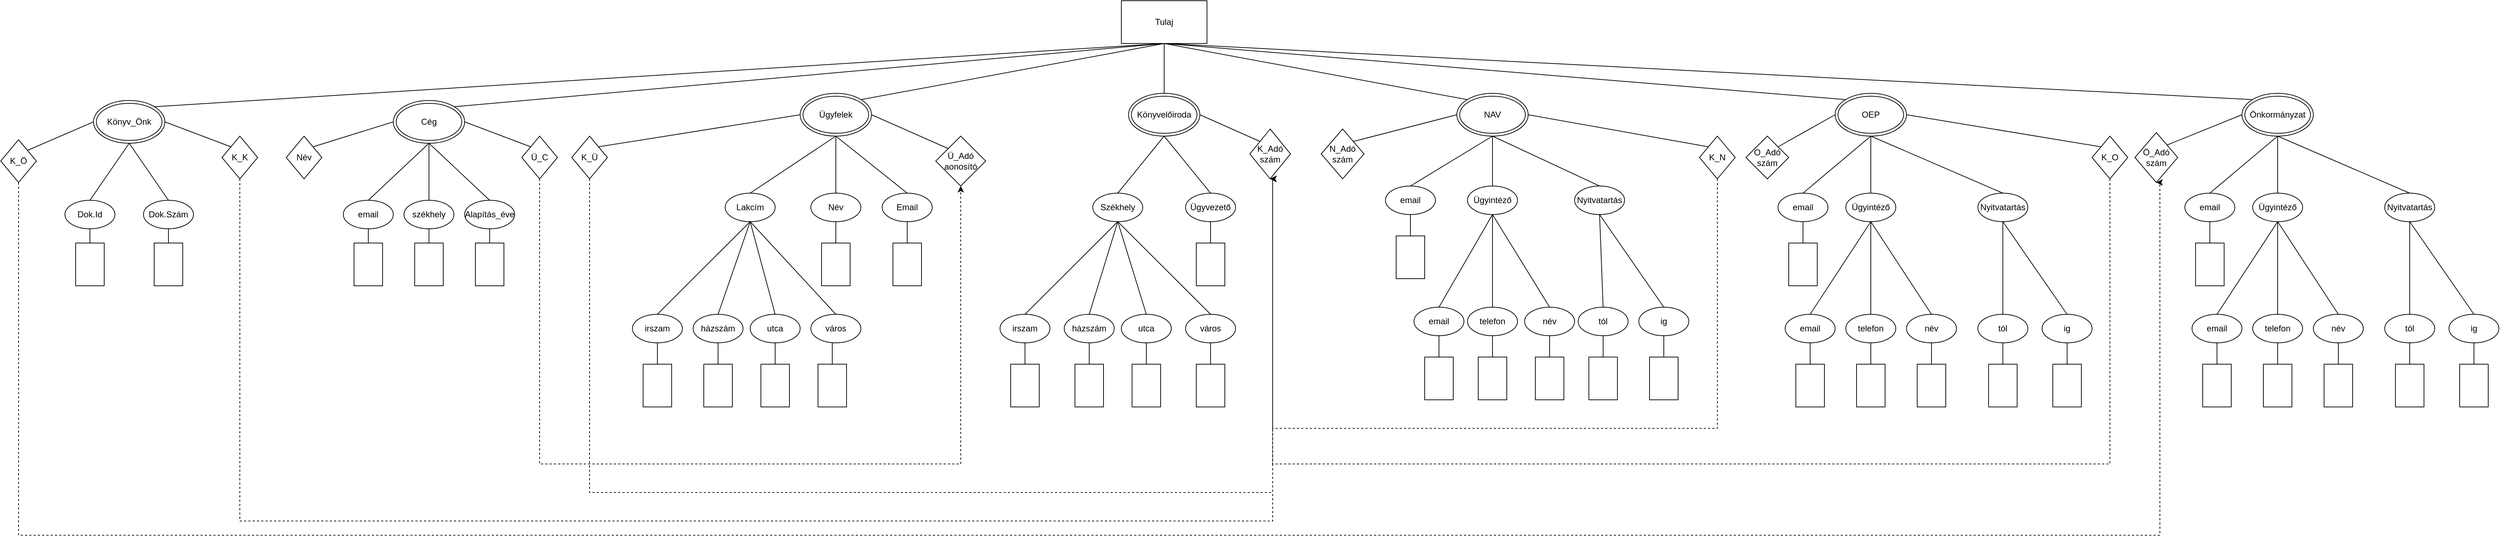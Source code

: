 <mxfile version="19.0.3" type="device"><diagram id="rS_OWB4b3jrVEZP0dMZF" name="1 oldal"><mxGraphModel dx="2436" dy="585" grid="1" gridSize="10" guides="1" tooltips="1" connect="1" arrows="1" fold="1" page="1" pageScale="1" pageWidth="1654" pageHeight="1169" math="0" shadow="0"><root><mxCell id="0"/><mxCell id="1" parent="0"/><mxCell id="UbolaqMcMsbP0DCkpx-t-1" value="Tulaj" style="rounded=0;whiteSpace=wrap;html=1;" parent="1" vertex="1"><mxGeometry x="640" y="40" width="120" height="60" as="geometry"/></mxCell><mxCell id="UbolaqMcMsbP0DCkpx-t-3" value="Könyvelőiroda" style="ellipse;shape=doubleEllipse;whiteSpace=wrap;html=1;" parent="1" vertex="1"><mxGeometry x="650" y="170" width="100" height="60" as="geometry"/></mxCell><mxCell id="UbolaqMcMsbP0DCkpx-t-4" value="Ügyfelek" style="ellipse;shape=doubleEllipse;whiteSpace=wrap;html=1;" parent="1" vertex="1"><mxGeometry x="190" y="170" width="100" height="60" as="geometry"/></mxCell><mxCell id="UbolaqMcMsbP0DCkpx-t-5" value="OEP" style="ellipse;shape=doubleEllipse;whiteSpace=wrap;html=1;" parent="1" vertex="1"><mxGeometry x="1640" y="170" width="100" height="60" as="geometry"/></mxCell><mxCell id="UbolaqMcMsbP0DCkpx-t-199" style="edgeStyle=none;rounded=0;orthogonalLoop=1;jettySize=auto;html=1;exitX=1;exitY=0.5;exitDx=0;exitDy=0;entryX=0;entryY=0;entryDx=0;entryDy=0;endArrow=none;endFill=0;" parent="1" source="UbolaqMcMsbP0DCkpx-t-6" target="UbolaqMcMsbP0DCkpx-t-198" edge="1"><mxGeometry relative="1" as="geometry"/></mxCell><mxCell id="UbolaqMcMsbP0DCkpx-t-6" value="Cég" style="ellipse;shape=doubleEllipse;whiteSpace=wrap;html=1;" parent="1" vertex="1"><mxGeometry x="-380" y="180" width="100" height="60" as="geometry"/></mxCell><mxCell id="UbolaqMcMsbP0DCkpx-t-7" value="Önkormányzat" style="ellipse;shape=doubleEllipse;whiteSpace=wrap;html=1;" parent="1" vertex="1"><mxGeometry x="2210" y="170" width="100" height="60" as="geometry"/></mxCell><mxCell id="UbolaqMcMsbP0DCkpx-t-207" style="rounded=0;orthogonalLoop=1;jettySize=auto;html=1;exitX=1;exitY=0.5;exitDx=0;exitDy=0;entryX=0;entryY=0;entryDx=0;entryDy=0;endArrow=none;endFill=0;" parent="1" source="UbolaqMcMsbP0DCkpx-t-8" target="UbolaqMcMsbP0DCkpx-t-206" edge="1"><mxGeometry relative="1" as="geometry"/></mxCell><mxCell id="UbolaqMcMsbP0DCkpx-t-8" value="NAV" style="ellipse;shape=doubleEllipse;whiteSpace=wrap;html=1;" parent="1" vertex="1"><mxGeometry x="1110" y="170" width="100" height="60" as="geometry"/></mxCell><mxCell id="UbolaqMcMsbP0DCkpx-t-9" value="" style="endArrow=none;html=1;rounded=0;entryX=0.5;entryY=1;entryDx=0;entryDy=0;exitX=0.5;exitY=0;exitDx=0;exitDy=0;" parent="1" source="UbolaqMcMsbP0DCkpx-t-3" target="UbolaqMcMsbP0DCkpx-t-1" edge="1"><mxGeometry width="50" height="50" relative="1" as="geometry"><mxPoint x="620" y="370" as="sourcePoint"/><mxPoint x="670" y="320" as="targetPoint"/></mxGeometry></mxCell><mxCell id="UbolaqMcMsbP0DCkpx-t-10" value="" style="endArrow=none;html=1;rounded=0;entryX=0.5;entryY=1;entryDx=0;entryDy=0;exitX=0;exitY=0;exitDx=0;exitDy=0;" parent="1" source="UbolaqMcMsbP0DCkpx-t-8" target="UbolaqMcMsbP0DCkpx-t-1" edge="1"><mxGeometry width="50" height="50" relative="1" as="geometry"><mxPoint x="620" y="370" as="sourcePoint"/><mxPoint x="670" y="320" as="targetPoint"/></mxGeometry></mxCell><mxCell id="UbolaqMcMsbP0DCkpx-t-11" value="" style="endArrow=none;html=1;rounded=0;entryX=0.5;entryY=1;entryDx=0;entryDy=0;exitX=1;exitY=0;exitDx=0;exitDy=0;" parent="1" source="UbolaqMcMsbP0DCkpx-t-4" target="UbolaqMcMsbP0DCkpx-t-1" edge="1"><mxGeometry width="50" height="50" relative="1" as="geometry"><mxPoint x="620" y="370" as="sourcePoint"/><mxPoint x="670" y="320" as="targetPoint"/></mxGeometry></mxCell><mxCell id="UbolaqMcMsbP0DCkpx-t-12" value="" style="endArrow=none;html=1;rounded=0;entryX=0.5;entryY=1;entryDx=0;entryDy=0;exitX=1;exitY=0;exitDx=0;exitDy=0;" parent="1" source="UbolaqMcMsbP0DCkpx-t-6" target="UbolaqMcMsbP0DCkpx-t-1" edge="1"><mxGeometry width="50" height="50" relative="1" as="geometry"><mxPoint x="620" y="370" as="sourcePoint"/><mxPoint x="670" y="320" as="targetPoint"/></mxGeometry></mxCell><mxCell id="UbolaqMcMsbP0DCkpx-t-13" value="" style="endArrow=none;html=1;rounded=0;entryX=0.5;entryY=1;entryDx=0;entryDy=0;exitX=0;exitY=0;exitDx=0;exitDy=0;" parent="1" source="UbolaqMcMsbP0DCkpx-t-5" target="UbolaqMcMsbP0DCkpx-t-1" edge="1"><mxGeometry width="50" height="50" relative="1" as="geometry"><mxPoint x="620" y="370" as="sourcePoint"/><mxPoint x="670" y="320" as="targetPoint"/></mxGeometry></mxCell><mxCell id="UbolaqMcMsbP0DCkpx-t-14" value="" style="endArrow=none;html=1;rounded=0;entryX=0.5;entryY=1;entryDx=0;entryDy=0;exitX=0;exitY=0;exitDx=0;exitDy=0;" parent="1" source="UbolaqMcMsbP0DCkpx-t-7" target="UbolaqMcMsbP0DCkpx-t-1" edge="1"><mxGeometry width="50" height="50" relative="1" as="geometry"><mxPoint x="760" y="370" as="sourcePoint"/><mxPoint x="810" y="320" as="targetPoint"/></mxGeometry></mxCell><mxCell id="UbolaqMcMsbP0DCkpx-t-15" value="Székhely" style="ellipse;whiteSpace=wrap;html=1;" parent="1" vertex="1"><mxGeometry x="600" y="310" width="70" height="40" as="geometry"/></mxCell><mxCell id="UbolaqMcMsbP0DCkpx-t-16" value="Ügyvezető" style="ellipse;whiteSpace=wrap;html=1;" parent="1" vertex="1"><mxGeometry x="730" y="310" width="70" height="40" as="geometry"/></mxCell><mxCell id="UbolaqMcMsbP0DCkpx-t-17" value="" style="endArrow=none;html=1;rounded=0;entryX=0.5;entryY=1;entryDx=0;entryDy=0;exitX=0.5;exitY=0;exitDx=0;exitDy=0;" parent="1" source="UbolaqMcMsbP0DCkpx-t-15" target="UbolaqMcMsbP0DCkpx-t-3" edge="1"><mxGeometry width="50" height="50" relative="1" as="geometry"><mxPoint x="780" y="380" as="sourcePoint"/><mxPoint x="830" y="330" as="targetPoint"/></mxGeometry></mxCell><mxCell id="UbolaqMcMsbP0DCkpx-t-18" value="" style="endArrow=none;html=1;rounded=0;entryX=0.5;entryY=1;entryDx=0;entryDy=0;exitX=0.5;exitY=0;exitDx=0;exitDy=0;" parent="1" source="UbolaqMcMsbP0DCkpx-t-16" target="UbolaqMcMsbP0DCkpx-t-3" edge="1"><mxGeometry width="50" height="50" relative="1" as="geometry"><mxPoint x="710" y="300" as="sourcePoint"/><mxPoint x="760" y="250" as="targetPoint"/></mxGeometry></mxCell><mxCell id="UbolaqMcMsbP0DCkpx-t-20" value="irszam" style="ellipse;whiteSpace=wrap;html=1;" parent="1" vertex="1"><mxGeometry x="470" y="480" width="70" height="40" as="geometry"/></mxCell><mxCell id="UbolaqMcMsbP0DCkpx-t-21" value="házszám" style="ellipse;whiteSpace=wrap;html=1;" parent="1" vertex="1"><mxGeometry x="560" y="480" width="70" height="40" as="geometry"/></mxCell><mxCell id="UbolaqMcMsbP0DCkpx-t-22" value="utca" style="ellipse;whiteSpace=wrap;html=1;" parent="1" vertex="1"><mxGeometry x="640" y="480" width="70" height="40" as="geometry"/></mxCell><mxCell id="UbolaqMcMsbP0DCkpx-t-23" value="város" style="ellipse;whiteSpace=wrap;html=1;" parent="1" vertex="1"><mxGeometry x="730" y="480" width="70" height="40" as="geometry"/></mxCell><mxCell id="UbolaqMcMsbP0DCkpx-t-24" value="" style="rounded=0;whiteSpace=wrap;html=1;" parent="1" vertex="1"><mxGeometry x="745" y="380" width="40" height="60" as="geometry"/></mxCell><mxCell id="UbolaqMcMsbP0DCkpx-t-26" value="" style="endArrow=none;html=1;rounded=0;entryX=0.5;entryY=1;entryDx=0;entryDy=0;exitX=0.5;exitY=0;exitDx=0;exitDy=0;" parent="1" source="UbolaqMcMsbP0DCkpx-t-24" target="UbolaqMcMsbP0DCkpx-t-16" edge="1"><mxGeometry width="50" height="50" relative="1" as="geometry"><mxPoint x="780" y="380" as="sourcePoint"/><mxPoint x="830" y="330" as="targetPoint"/></mxGeometry></mxCell><mxCell id="UbolaqMcMsbP0DCkpx-t-27" value="" style="endArrow=none;html=1;rounded=0;entryX=0.5;entryY=1;entryDx=0;entryDy=0;exitX=0.5;exitY=0;exitDx=0;exitDy=0;" parent="1" source="UbolaqMcMsbP0DCkpx-t-20" target="UbolaqMcMsbP0DCkpx-t-15" edge="1"><mxGeometry width="50" height="50" relative="1" as="geometry"><mxPoint x="780" y="380" as="sourcePoint"/><mxPoint x="830" y="330" as="targetPoint"/></mxGeometry></mxCell><mxCell id="UbolaqMcMsbP0DCkpx-t-28" value="" style="endArrow=none;html=1;rounded=0;entryX=0.5;entryY=1;entryDx=0;entryDy=0;exitX=0.5;exitY=0;exitDx=0;exitDy=0;" parent="1" source="UbolaqMcMsbP0DCkpx-t-21" target="UbolaqMcMsbP0DCkpx-t-15" edge="1"><mxGeometry width="50" height="50" relative="1" as="geometry"><mxPoint x="780" y="380" as="sourcePoint"/><mxPoint x="830" y="330" as="targetPoint"/></mxGeometry></mxCell><mxCell id="UbolaqMcMsbP0DCkpx-t-29" value="" style="endArrow=none;html=1;rounded=0;entryX=0.5;entryY=1;entryDx=0;entryDy=0;exitX=0.5;exitY=0;exitDx=0;exitDy=0;" parent="1" source="UbolaqMcMsbP0DCkpx-t-22" target="UbolaqMcMsbP0DCkpx-t-15" edge="1"><mxGeometry width="50" height="50" relative="1" as="geometry"><mxPoint x="605" y="490" as="sourcePoint"/><mxPoint x="645" y="360" as="targetPoint"/></mxGeometry></mxCell><mxCell id="UbolaqMcMsbP0DCkpx-t-30" value="" style="endArrow=none;html=1;rounded=0;entryX=0.5;entryY=1;entryDx=0;entryDy=0;exitX=0.5;exitY=0;exitDx=0;exitDy=0;" parent="1" source="UbolaqMcMsbP0DCkpx-t-23" target="UbolaqMcMsbP0DCkpx-t-15" edge="1"><mxGeometry width="50" height="50" relative="1" as="geometry"><mxPoint x="695" y="490" as="sourcePoint"/><mxPoint x="645" y="360" as="targetPoint"/></mxGeometry></mxCell><mxCell id="UbolaqMcMsbP0DCkpx-t-31" value="" style="rounded=0;whiteSpace=wrap;html=1;" parent="1" vertex="1"><mxGeometry x="485" y="550" width="40" height="60" as="geometry"/></mxCell><mxCell id="UbolaqMcMsbP0DCkpx-t-32" value="" style="rounded=0;whiteSpace=wrap;html=1;" parent="1" vertex="1"><mxGeometry x="575" y="550" width="40" height="60" as="geometry"/></mxCell><mxCell id="UbolaqMcMsbP0DCkpx-t-33" value="" style="rounded=0;whiteSpace=wrap;html=1;" parent="1" vertex="1"><mxGeometry x="655" y="550" width="40" height="60" as="geometry"/></mxCell><mxCell id="UbolaqMcMsbP0DCkpx-t-34" value="" style="rounded=0;whiteSpace=wrap;html=1;" parent="1" vertex="1"><mxGeometry x="745" y="550" width="40" height="60" as="geometry"/></mxCell><mxCell id="UbolaqMcMsbP0DCkpx-t-35" value="" style="endArrow=none;html=1;rounded=0;entryX=0.5;entryY=1;entryDx=0;entryDy=0;exitX=0.5;exitY=0;exitDx=0;exitDy=0;" parent="1" source="UbolaqMcMsbP0DCkpx-t-31" target="UbolaqMcMsbP0DCkpx-t-20" edge="1"><mxGeometry width="50" height="50" relative="1" as="geometry"><mxPoint x="780" y="380" as="sourcePoint"/><mxPoint x="830" y="330" as="targetPoint"/></mxGeometry></mxCell><mxCell id="UbolaqMcMsbP0DCkpx-t-36" value="" style="endArrow=none;html=1;rounded=0;entryX=0.5;entryY=1;entryDx=0;entryDy=0;exitX=0.5;exitY=0;exitDx=0;exitDy=0;" parent="1" source="UbolaqMcMsbP0DCkpx-t-32" target="UbolaqMcMsbP0DCkpx-t-21" edge="1"><mxGeometry width="50" height="50" relative="1" as="geometry"><mxPoint x="515" y="560" as="sourcePoint"/><mxPoint x="515" y="530" as="targetPoint"/></mxGeometry></mxCell><mxCell id="UbolaqMcMsbP0DCkpx-t-37" value="" style="endArrow=none;html=1;rounded=0;entryX=0.5;entryY=1;entryDx=0;entryDy=0;exitX=0.5;exitY=0;exitDx=0;exitDy=0;" parent="1" source="UbolaqMcMsbP0DCkpx-t-33" target="UbolaqMcMsbP0DCkpx-t-22" edge="1"><mxGeometry width="50" height="50" relative="1" as="geometry"><mxPoint x="595" y="560" as="sourcePoint"/><mxPoint x="595" y="530" as="targetPoint"/></mxGeometry></mxCell><mxCell id="UbolaqMcMsbP0DCkpx-t-38" value="" style="endArrow=none;html=1;rounded=0;entryX=0.5;entryY=1;entryDx=0;entryDy=0;exitX=0.5;exitY=0;exitDx=0;exitDy=0;" parent="1" source="UbolaqMcMsbP0DCkpx-t-34" target="UbolaqMcMsbP0DCkpx-t-23" edge="1"><mxGeometry width="50" height="50" relative="1" as="geometry"><mxPoint x="605" y="570" as="sourcePoint"/><mxPoint x="605" y="540" as="targetPoint"/></mxGeometry></mxCell><mxCell id="UbolaqMcMsbP0DCkpx-t-39" value="K_Adó&lt;br&gt;szám" style="rhombus;whiteSpace=wrap;html=1;" parent="1" vertex="1"><mxGeometry x="820" y="220" width="57" height="70" as="geometry"/></mxCell><mxCell id="UbolaqMcMsbP0DCkpx-t-40" value="" style="endArrow=none;html=1;rounded=0;entryX=0;entryY=0;entryDx=0;entryDy=0;exitX=1;exitY=0.5;exitDx=0;exitDy=0;" parent="1" source="UbolaqMcMsbP0DCkpx-t-3" target="UbolaqMcMsbP0DCkpx-t-39" edge="1"><mxGeometry width="50" height="50" relative="1" as="geometry"><mxPoint x="780" y="370" as="sourcePoint"/><mxPoint x="830" y="320" as="targetPoint"/></mxGeometry></mxCell><mxCell id="UbolaqMcMsbP0DCkpx-t-42" value="Könyv_Önk" style="ellipse;shape=doubleEllipse;whiteSpace=wrap;html=1;" parent="1" vertex="1"><mxGeometry x="-800" y="180" width="100" height="60" as="geometry"/></mxCell><mxCell id="UbolaqMcMsbP0DCkpx-t-43" value="" style="endArrow=none;html=1;rounded=0;entryX=0.5;entryY=1;entryDx=0;entryDy=0;exitX=1;exitY=0;exitDx=0;exitDy=0;" parent="1" source="UbolaqMcMsbP0DCkpx-t-42" target="UbolaqMcMsbP0DCkpx-t-1" edge="1"><mxGeometry width="50" height="50" relative="1" as="geometry"><mxPoint x="330" y="360" as="sourcePoint"/><mxPoint x="380" y="310" as="targetPoint"/></mxGeometry></mxCell><mxCell id="UbolaqMcMsbP0DCkpx-t-45" value="Név" style="ellipse;whiteSpace=wrap;html=1;" parent="1" vertex="1"><mxGeometry x="205" y="310" width="70" height="40" as="geometry"/></mxCell><mxCell id="UbolaqMcMsbP0DCkpx-t-65" style="rounded=0;orthogonalLoop=1;jettySize=auto;html=1;exitX=0.5;exitY=1;exitDx=0;exitDy=0;endArrow=none;endFill=0;entryX=0.5;entryY=0;entryDx=0;entryDy=0;" parent="1" source="UbolaqMcMsbP0DCkpx-t-46" target="UbolaqMcMsbP0DCkpx-t-53" edge="1"><mxGeometry relative="1" as="geometry"><mxPoint x="35" y="460" as="targetPoint"/></mxGeometry></mxCell><mxCell id="UbolaqMcMsbP0DCkpx-t-46" value="Lakcím" style="ellipse;whiteSpace=wrap;html=1;" parent="1" vertex="1"><mxGeometry x="85" y="310" width="70" height="40" as="geometry"/></mxCell><mxCell id="UbolaqMcMsbP0DCkpx-t-47" value="Email" style="ellipse;whiteSpace=wrap;html=1;" parent="1" vertex="1"><mxGeometry x="305" y="310" width="70" height="40" as="geometry"/></mxCell><mxCell id="UbolaqMcMsbP0DCkpx-t-48" value="" style="endArrow=none;html=1;rounded=0;entryX=0.5;entryY=1;entryDx=0;entryDy=0;exitX=0.5;exitY=0;exitDx=0;exitDy=0;" parent="1" source="UbolaqMcMsbP0DCkpx-t-45" target="UbolaqMcMsbP0DCkpx-t-4" edge="1"><mxGeometry width="50" height="50" relative="1" as="geometry"><mxPoint x="420" y="360" as="sourcePoint"/><mxPoint x="470" y="310" as="targetPoint"/></mxGeometry></mxCell><mxCell id="UbolaqMcMsbP0DCkpx-t-49" value="" style="endArrow=none;html=1;rounded=0;entryX=0.5;entryY=1;entryDx=0;entryDy=0;exitX=0.5;exitY=0;exitDx=0;exitDy=0;" parent="1" source="UbolaqMcMsbP0DCkpx-t-47" target="UbolaqMcMsbP0DCkpx-t-4" edge="1"><mxGeometry width="50" height="50" relative="1" as="geometry"><mxPoint x="250" y="320" as="sourcePoint"/><mxPoint x="250" y="240" as="targetPoint"/></mxGeometry></mxCell><mxCell id="UbolaqMcMsbP0DCkpx-t-50" value="" style="endArrow=none;html=1;rounded=0;entryX=0.5;entryY=1;entryDx=0;entryDy=0;exitX=0.5;exitY=0;exitDx=0;exitDy=0;" parent="1" source="UbolaqMcMsbP0DCkpx-t-46" target="UbolaqMcMsbP0DCkpx-t-4" edge="1"><mxGeometry width="50" height="50" relative="1" as="geometry"><mxPoint x="350" y="320" as="sourcePoint"/><mxPoint x="250" y="240" as="targetPoint"/></mxGeometry></mxCell><mxCell id="UbolaqMcMsbP0DCkpx-t-51" value="Ü_Adó&lt;br&gt;aonosító" style="rhombus;whiteSpace=wrap;html=1;" parent="1" vertex="1"><mxGeometry x="380" y="230" width="70" height="70" as="geometry"/></mxCell><mxCell id="UbolaqMcMsbP0DCkpx-t-52" value="" style="endArrow=none;html=1;rounded=0;entryX=0;entryY=0;entryDx=0;entryDy=0;exitX=1;exitY=0.5;exitDx=0;exitDy=0;" parent="1" source="UbolaqMcMsbP0DCkpx-t-4" target="UbolaqMcMsbP0DCkpx-t-51" edge="1"><mxGeometry width="50" height="50" relative="1" as="geometry"><mxPoint x="760" y="210" as="sourcePoint"/><mxPoint x="849.5" y="255" as="targetPoint"/></mxGeometry></mxCell><mxCell id="UbolaqMcMsbP0DCkpx-t-53" value="irszam" style="ellipse;whiteSpace=wrap;html=1;" parent="1" vertex="1"><mxGeometry x="-45" y="480" width="70" height="40" as="geometry"/></mxCell><mxCell id="UbolaqMcMsbP0DCkpx-t-66" style="edgeStyle=none;rounded=0;orthogonalLoop=1;jettySize=auto;html=1;exitX=0.5;exitY=0;exitDx=0;exitDy=0;entryX=0.5;entryY=1;entryDx=0;entryDy=0;endArrow=none;endFill=0;" parent="1" source="UbolaqMcMsbP0DCkpx-t-54" target="UbolaqMcMsbP0DCkpx-t-46" edge="1"><mxGeometry relative="1" as="geometry"/></mxCell><mxCell id="UbolaqMcMsbP0DCkpx-t-54" value="házszám" style="ellipse;whiteSpace=wrap;html=1;" parent="1" vertex="1"><mxGeometry x="40" y="480" width="70" height="40" as="geometry"/></mxCell><mxCell id="UbolaqMcMsbP0DCkpx-t-67" style="edgeStyle=none;rounded=0;orthogonalLoop=1;jettySize=auto;html=1;exitX=0.5;exitY=0;exitDx=0;exitDy=0;endArrow=none;endFill=0;entryX=0.5;entryY=1;entryDx=0;entryDy=0;" parent="1" source="UbolaqMcMsbP0DCkpx-t-55" target="UbolaqMcMsbP0DCkpx-t-46" edge="1"><mxGeometry relative="1" as="geometry"><mxPoint x="125" y="350" as="targetPoint"/></mxGeometry></mxCell><mxCell id="UbolaqMcMsbP0DCkpx-t-55" value="utca" style="ellipse;whiteSpace=wrap;html=1;" parent="1" vertex="1"><mxGeometry x="120" y="480" width="70" height="40" as="geometry"/></mxCell><mxCell id="UbolaqMcMsbP0DCkpx-t-68" style="edgeStyle=none;rounded=0;orthogonalLoop=1;jettySize=auto;html=1;exitX=0.5;exitY=0;exitDx=0;exitDy=0;entryX=0.5;entryY=1;entryDx=0;entryDy=0;endArrow=none;endFill=0;" parent="1" source="UbolaqMcMsbP0DCkpx-t-56" target="UbolaqMcMsbP0DCkpx-t-46" edge="1"><mxGeometry relative="1" as="geometry"><mxPoint x="255" y="480" as="sourcePoint"/></mxGeometry></mxCell><mxCell id="UbolaqMcMsbP0DCkpx-t-56" value="város" style="ellipse;whiteSpace=wrap;html=1;" parent="1" vertex="1"><mxGeometry x="205" y="480" width="70" height="40" as="geometry"/></mxCell><mxCell id="UbolaqMcMsbP0DCkpx-t-57" value="" style="rounded=0;whiteSpace=wrap;html=1;" parent="1" vertex="1"><mxGeometry x="-30" y="550" width="40" height="60" as="geometry"/></mxCell><mxCell id="UbolaqMcMsbP0DCkpx-t-58" value="" style="rounded=0;whiteSpace=wrap;html=1;" parent="1" vertex="1"><mxGeometry x="55" y="550" width="40" height="60" as="geometry"/></mxCell><mxCell id="UbolaqMcMsbP0DCkpx-t-59" value="" style="rounded=0;whiteSpace=wrap;html=1;" parent="1" vertex="1"><mxGeometry x="135" y="550" width="40" height="60" as="geometry"/></mxCell><mxCell id="UbolaqMcMsbP0DCkpx-t-60" value="" style="rounded=0;whiteSpace=wrap;html=1;" parent="1" vertex="1"><mxGeometry x="215" y="550" width="40" height="60" as="geometry"/></mxCell><mxCell id="UbolaqMcMsbP0DCkpx-t-61" value="" style="endArrow=none;html=1;rounded=0;entryX=0.5;entryY=1;entryDx=0;entryDy=0;exitX=0.5;exitY=0;exitDx=0;exitDy=0;" parent="1" source="UbolaqMcMsbP0DCkpx-t-57" target="UbolaqMcMsbP0DCkpx-t-53" edge="1"><mxGeometry width="50" height="50" relative="1" as="geometry"><mxPoint x="250" y="380" as="sourcePoint"/><mxPoint x="300" y="330" as="targetPoint"/></mxGeometry></mxCell><mxCell id="UbolaqMcMsbP0DCkpx-t-62" value="" style="endArrow=none;html=1;rounded=0;entryX=0.5;entryY=1;entryDx=0;entryDy=0;exitX=0.5;exitY=0;exitDx=0;exitDy=0;" parent="1" source="UbolaqMcMsbP0DCkpx-t-58" target="UbolaqMcMsbP0DCkpx-t-54" edge="1"><mxGeometry width="50" height="50" relative="1" as="geometry"><mxPoint x="-15" y="560" as="sourcePoint"/><mxPoint x="-15" y="530" as="targetPoint"/></mxGeometry></mxCell><mxCell id="UbolaqMcMsbP0DCkpx-t-63" value="" style="endArrow=none;html=1;rounded=0;entryX=0.5;entryY=1;entryDx=0;entryDy=0;exitX=0.5;exitY=0;exitDx=0;exitDy=0;" parent="1" source="UbolaqMcMsbP0DCkpx-t-59" target="UbolaqMcMsbP0DCkpx-t-55" edge="1"><mxGeometry width="50" height="50" relative="1" as="geometry"><mxPoint x="65" y="560" as="sourcePoint"/><mxPoint x="65" y="530" as="targetPoint"/></mxGeometry></mxCell><mxCell id="UbolaqMcMsbP0DCkpx-t-64" value="" style="endArrow=none;html=1;rounded=0;entryX=0.5;entryY=1;entryDx=0;entryDy=0;exitX=0.5;exitY=0;exitDx=0;exitDy=0;" parent="1" source="UbolaqMcMsbP0DCkpx-t-60" edge="1"><mxGeometry width="50" height="50" relative="1" as="geometry"><mxPoint x="75" y="570" as="sourcePoint"/><mxPoint x="235" y="520" as="targetPoint"/></mxGeometry></mxCell><mxCell id="UbolaqMcMsbP0DCkpx-t-71" style="edgeStyle=none;rounded=0;orthogonalLoop=1;jettySize=auto;html=1;exitX=0.5;exitY=0;exitDx=0;exitDy=0;entryX=0.5;entryY=1;entryDx=0;entryDy=0;endArrow=none;endFill=0;" parent="1" source="UbolaqMcMsbP0DCkpx-t-69" target="UbolaqMcMsbP0DCkpx-t-45" edge="1"><mxGeometry relative="1" as="geometry"/></mxCell><mxCell id="UbolaqMcMsbP0DCkpx-t-69" value="" style="rounded=0;whiteSpace=wrap;html=1;" parent="1" vertex="1"><mxGeometry x="220" y="380" width="40" height="60" as="geometry"/></mxCell><mxCell id="UbolaqMcMsbP0DCkpx-t-72" style="edgeStyle=none;rounded=0;orthogonalLoop=1;jettySize=auto;html=1;exitX=0.5;exitY=0;exitDx=0;exitDy=0;entryX=0.5;entryY=1;entryDx=0;entryDy=0;endArrow=none;endFill=0;" parent="1" source="UbolaqMcMsbP0DCkpx-t-70" target="UbolaqMcMsbP0DCkpx-t-47" edge="1"><mxGeometry relative="1" as="geometry"/></mxCell><mxCell id="UbolaqMcMsbP0DCkpx-t-70" value="" style="rounded=0;whiteSpace=wrap;html=1;" parent="1" vertex="1"><mxGeometry x="320" y="380" width="40" height="60" as="geometry"/></mxCell><mxCell id="UbolaqMcMsbP0DCkpx-t-76" style="edgeStyle=none;rounded=0;orthogonalLoop=1;jettySize=auto;html=1;exitX=0.5;exitY=0;exitDx=0;exitDy=0;entryX=0.5;entryY=1;entryDx=0;entryDy=0;endArrow=none;endFill=0;" parent="1" source="UbolaqMcMsbP0DCkpx-t-73" target="UbolaqMcMsbP0DCkpx-t-6" edge="1"><mxGeometry relative="1" as="geometry"/></mxCell><mxCell id="UbolaqMcMsbP0DCkpx-t-73" value="székhely" style="ellipse;whiteSpace=wrap;html=1;" parent="1" vertex="1"><mxGeometry x="-365" y="320" width="70" height="40" as="geometry"/></mxCell><mxCell id="UbolaqMcMsbP0DCkpx-t-78" style="edgeStyle=none;rounded=0;orthogonalLoop=1;jettySize=auto;html=1;exitX=0.5;exitY=0;exitDx=0;exitDy=0;entryX=0.5;entryY=1;entryDx=0;entryDy=0;endArrow=none;endFill=0;" parent="1" source="UbolaqMcMsbP0DCkpx-t-74" target="UbolaqMcMsbP0DCkpx-t-6" edge="1"><mxGeometry relative="1" as="geometry"/></mxCell><mxCell id="UbolaqMcMsbP0DCkpx-t-74" value="Alapítás_éve" style="ellipse;whiteSpace=wrap;html=1;" parent="1" vertex="1"><mxGeometry x="-280" y="320" width="70" height="40" as="geometry"/></mxCell><mxCell id="UbolaqMcMsbP0DCkpx-t-77" style="edgeStyle=none;rounded=0;orthogonalLoop=1;jettySize=auto;html=1;exitX=0.5;exitY=0;exitDx=0;exitDy=0;entryX=0.5;entryY=1;entryDx=0;entryDy=0;endArrow=none;endFill=0;" parent="1" source="UbolaqMcMsbP0DCkpx-t-75" target="UbolaqMcMsbP0DCkpx-t-6" edge="1"><mxGeometry relative="1" as="geometry"/></mxCell><mxCell id="UbolaqMcMsbP0DCkpx-t-75" value="email" style="ellipse;whiteSpace=wrap;html=1;" parent="1" vertex="1"><mxGeometry x="-450" y="320" width="70" height="40" as="geometry"/></mxCell><mxCell id="UbolaqMcMsbP0DCkpx-t-83" style="edgeStyle=none;rounded=0;orthogonalLoop=1;jettySize=auto;html=1;exitX=0.5;exitY=0;exitDx=0;exitDy=0;entryX=0.5;entryY=1;entryDx=0;entryDy=0;endArrow=none;endFill=0;" parent="1" source="UbolaqMcMsbP0DCkpx-t-79" target="UbolaqMcMsbP0DCkpx-t-73" edge="1"><mxGeometry relative="1" as="geometry"/></mxCell><mxCell id="UbolaqMcMsbP0DCkpx-t-79" value="" style="rounded=0;whiteSpace=wrap;html=1;" parent="1" vertex="1"><mxGeometry x="-350" y="380" width="40" height="60" as="geometry"/></mxCell><mxCell id="UbolaqMcMsbP0DCkpx-t-82" style="edgeStyle=none;rounded=0;orthogonalLoop=1;jettySize=auto;html=1;exitX=0.5;exitY=0;exitDx=0;exitDy=0;entryX=0.5;entryY=1;entryDx=0;entryDy=0;endArrow=none;endFill=0;" parent="1" source="UbolaqMcMsbP0DCkpx-t-80" target="UbolaqMcMsbP0DCkpx-t-74" edge="1"><mxGeometry relative="1" as="geometry"/></mxCell><mxCell id="UbolaqMcMsbP0DCkpx-t-80" value="" style="rounded=0;whiteSpace=wrap;html=1;" parent="1" vertex="1"><mxGeometry x="-265" y="380" width="40" height="60" as="geometry"/></mxCell><mxCell id="UbolaqMcMsbP0DCkpx-t-84" style="edgeStyle=none;rounded=0;orthogonalLoop=1;jettySize=auto;html=1;exitX=0.5;exitY=0;exitDx=0;exitDy=0;entryX=0.5;entryY=1;entryDx=0;entryDy=0;endArrow=none;endFill=0;" parent="1" source="UbolaqMcMsbP0DCkpx-t-81" target="UbolaqMcMsbP0DCkpx-t-75" edge="1"><mxGeometry relative="1" as="geometry"/></mxCell><mxCell id="UbolaqMcMsbP0DCkpx-t-81" value="" style="rounded=0;whiteSpace=wrap;html=1;" parent="1" vertex="1"><mxGeometry x="-435" y="380" width="40" height="60" as="geometry"/></mxCell><mxCell id="UbolaqMcMsbP0DCkpx-t-86" style="edgeStyle=none;rounded=0;orthogonalLoop=1;jettySize=auto;html=1;exitX=1;exitY=0;exitDx=0;exitDy=0;entryX=0;entryY=0.5;entryDx=0;entryDy=0;endArrow=none;endFill=0;" parent="1" source="UbolaqMcMsbP0DCkpx-t-85" target="UbolaqMcMsbP0DCkpx-t-6" edge="1"><mxGeometry relative="1" as="geometry"/></mxCell><mxCell id="UbolaqMcMsbP0DCkpx-t-85" value="Név" style="rhombus;whiteSpace=wrap;html=1;" parent="1" vertex="1"><mxGeometry x="-530" y="230" width="50" height="60" as="geometry"/></mxCell><mxCell id="UbolaqMcMsbP0DCkpx-t-89" style="edgeStyle=none;rounded=0;orthogonalLoop=1;jettySize=auto;html=1;exitX=0.5;exitY=0;exitDx=0;exitDy=0;entryX=0.5;entryY=1;entryDx=0;entryDy=0;endArrow=none;endFill=0;" parent="1" source="UbolaqMcMsbP0DCkpx-t-87" target="UbolaqMcMsbP0DCkpx-t-42" edge="1"><mxGeometry relative="1" as="geometry"/></mxCell><mxCell id="UbolaqMcMsbP0DCkpx-t-87" value="Dok.Id" style="ellipse;whiteSpace=wrap;html=1;" parent="1" vertex="1"><mxGeometry x="-840" y="320" width="70" height="40" as="geometry"/></mxCell><mxCell id="UbolaqMcMsbP0DCkpx-t-90" style="edgeStyle=none;rounded=0;orthogonalLoop=1;jettySize=auto;html=1;exitX=0.5;exitY=0;exitDx=0;exitDy=0;endArrow=none;endFill=0;entryX=0.5;entryY=1;entryDx=0;entryDy=0;" parent="1" source="UbolaqMcMsbP0DCkpx-t-88" target="UbolaqMcMsbP0DCkpx-t-42" edge="1"><mxGeometry relative="1" as="geometry"><mxPoint x="-740" y="260" as="targetPoint"/></mxGeometry></mxCell><mxCell id="UbolaqMcMsbP0DCkpx-t-88" value="Dok.Szám" style="ellipse;whiteSpace=wrap;html=1;" parent="1" vertex="1"><mxGeometry x="-730" y="320" width="70" height="40" as="geometry"/></mxCell><mxCell id="UbolaqMcMsbP0DCkpx-t-93" style="edgeStyle=none;rounded=0;orthogonalLoop=1;jettySize=auto;html=1;exitX=0.5;exitY=0;exitDx=0;exitDy=0;entryX=0.5;entryY=1;entryDx=0;entryDy=0;endArrow=none;endFill=0;" parent="1" source="UbolaqMcMsbP0DCkpx-t-91" target="UbolaqMcMsbP0DCkpx-t-88" edge="1"><mxGeometry relative="1" as="geometry"/></mxCell><mxCell id="UbolaqMcMsbP0DCkpx-t-91" value="" style="rounded=0;whiteSpace=wrap;html=1;" parent="1" vertex="1"><mxGeometry x="-715" y="380" width="40" height="60" as="geometry"/></mxCell><mxCell id="UbolaqMcMsbP0DCkpx-t-94" style="edgeStyle=none;rounded=0;orthogonalLoop=1;jettySize=auto;html=1;exitX=0.5;exitY=0;exitDx=0;exitDy=0;entryX=0.5;entryY=1;entryDx=0;entryDy=0;endArrow=none;endFill=0;" parent="1" source="UbolaqMcMsbP0DCkpx-t-92" target="UbolaqMcMsbP0DCkpx-t-87" edge="1"><mxGeometry relative="1" as="geometry"/></mxCell><mxCell id="UbolaqMcMsbP0DCkpx-t-92" value="" style="rounded=0;whiteSpace=wrap;html=1;" parent="1" vertex="1"><mxGeometry x="-825" y="380" width="40" height="60" as="geometry"/></mxCell><mxCell id="UbolaqMcMsbP0DCkpx-t-112" style="edgeStyle=none;rounded=0;orthogonalLoop=1;jettySize=auto;html=1;exitX=0.5;exitY=0;exitDx=0;exitDy=0;entryX=0.5;entryY=1;entryDx=0;entryDy=0;endArrow=none;endFill=0;" parent="1" source="UbolaqMcMsbP0DCkpx-t-95" target="UbolaqMcMsbP0DCkpx-t-8" edge="1"><mxGeometry relative="1" as="geometry"/></mxCell><mxCell id="UbolaqMcMsbP0DCkpx-t-95" value="Ügyintéző" style="ellipse;whiteSpace=wrap;html=1;" parent="1" vertex="1"><mxGeometry x="1125" y="300" width="70" height="40" as="geometry"/></mxCell><mxCell id="UbolaqMcMsbP0DCkpx-t-113" style="edgeStyle=none;rounded=0;orthogonalLoop=1;jettySize=auto;html=1;exitX=0.5;exitY=0;exitDx=0;exitDy=0;entryX=0.5;entryY=1;entryDx=0;entryDy=0;endArrow=none;endFill=0;" parent="1" source="UbolaqMcMsbP0DCkpx-t-96" target="UbolaqMcMsbP0DCkpx-t-8" edge="1"><mxGeometry relative="1" as="geometry"/></mxCell><mxCell id="UbolaqMcMsbP0DCkpx-t-96" value="email" style="ellipse;whiteSpace=wrap;html=1;" parent="1" vertex="1"><mxGeometry x="1010" y="300" width="70" height="40" as="geometry"/></mxCell><mxCell id="UbolaqMcMsbP0DCkpx-t-114" style="edgeStyle=none;rounded=0;orthogonalLoop=1;jettySize=auto;html=1;exitX=0.5;exitY=0;exitDx=0;exitDy=0;entryX=0.5;entryY=1;entryDx=0;entryDy=0;endArrow=none;endFill=0;" parent="1" source="UbolaqMcMsbP0DCkpx-t-97" target="UbolaqMcMsbP0DCkpx-t-8" edge="1"><mxGeometry relative="1" as="geometry"/></mxCell><mxCell id="UbolaqMcMsbP0DCkpx-t-97" value="Nyitvatartás" style="ellipse;whiteSpace=wrap;html=1;" parent="1" vertex="1"><mxGeometry x="1275" y="300" width="70" height="40" as="geometry"/></mxCell><mxCell id="UbolaqMcMsbP0DCkpx-t-101" style="edgeStyle=none;rounded=0;orthogonalLoop=1;jettySize=auto;html=1;exitX=0.5;exitY=0;exitDx=0;exitDy=0;entryX=0.5;entryY=1;entryDx=0;entryDy=0;endArrow=none;endFill=0;" parent="1" source="UbolaqMcMsbP0DCkpx-t-98" target="UbolaqMcMsbP0DCkpx-t-95" edge="1"><mxGeometry relative="1" as="geometry"/></mxCell><mxCell id="UbolaqMcMsbP0DCkpx-t-98" value="telefon" style="ellipse;whiteSpace=wrap;html=1;" parent="1" vertex="1"><mxGeometry x="1125" y="470" width="70" height="40" as="geometry"/></mxCell><mxCell id="UbolaqMcMsbP0DCkpx-t-102" style="edgeStyle=none;rounded=0;orthogonalLoop=1;jettySize=auto;html=1;exitX=0.5;exitY=0;exitDx=0;exitDy=0;endArrow=none;endFill=0;entryX=0.5;entryY=1;entryDx=0;entryDy=0;" parent="1" source="UbolaqMcMsbP0DCkpx-t-99" target="UbolaqMcMsbP0DCkpx-t-95" edge="1"><mxGeometry relative="1" as="geometry"><mxPoint x="1110" y="390" as="targetPoint"/></mxGeometry></mxCell><mxCell id="UbolaqMcMsbP0DCkpx-t-99" value="email" style="ellipse;whiteSpace=wrap;html=1;" parent="1" vertex="1"><mxGeometry x="1050" y="470" width="70" height="40" as="geometry"/></mxCell><mxCell id="UbolaqMcMsbP0DCkpx-t-103" style="edgeStyle=none;rounded=0;orthogonalLoop=1;jettySize=auto;html=1;exitX=0.5;exitY=0;exitDx=0;exitDy=0;entryX=0.5;entryY=1;entryDx=0;entryDy=0;endArrow=none;endFill=0;" parent="1" source="UbolaqMcMsbP0DCkpx-t-100" target="UbolaqMcMsbP0DCkpx-t-95" edge="1"><mxGeometry relative="1" as="geometry"/></mxCell><mxCell id="UbolaqMcMsbP0DCkpx-t-100" value="név" style="ellipse;whiteSpace=wrap;html=1;" parent="1" vertex="1"><mxGeometry x="1205" y="470" width="70" height="40" as="geometry"/></mxCell><mxCell id="UbolaqMcMsbP0DCkpx-t-107" style="edgeStyle=none;rounded=0;orthogonalLoop=1;jettySize=auto;html=1;exitX=0.5;exitY=0;exitDx=0;exitDy=0;entryX=0.5;entryY=1;entryDx=0;entryDy=0;endArrow=none;endFill=0;" parent="1" source="UbolaqMcMsbP0DCkpx-t-104" target="UbolaqMcMsbP0DCkpx-t-99" edge="1"><mxGeometry relative="1" as="geometry"/></mxCell><mxCell id="UbolaqMcMsbP0DCkpx-t-104" value="" style="rounded=0;whiteSpace=wrap;html=1;" parent="1" vertex="1"><mxGeometry x="1065" y="540" width="40" height="60" as="geometry"/></mxCell><mxCell id="UbolaqMcMsbP0DCkpx-t-108" style="edgeStyle=none;rounded=0;orthogonalLoop=1;jettySize=auto;html=1;exitX=0.5;exitY=0;exitDx=0;exitDy=0;entryX=0.5;entryY=1;entryDx=0;entryDy=0;endArrow=none;endFill=0;" parent="1" source="UbolaqMcMsbP0DCkpx-t-105" target="UbolaqMcMsbP0DCkpx-t-98" edge="1"><mxGeometry relative="1" as="geometry"/></mxCell><mxCell id="UbolaqMcMsbP0DCkpx-t-105" value="" style="rounded=0;whiteSpace=wrap;html=1;" parent="1" vertex="1"><mxGeometry x="1140" y="540" width="40" height="60" as="geometry"/></mxCell><mxCell id="UbolaqMcMsbP0DCkpx-t-109" style="edgeStyle=none;rounded=0;orthogonalLoop=1;jettySize=auto;html=1;exitX=0.5;exitY=0;exitDx=0;exitDy=0;entryX=0.5;entryY=1;entryDx=0;entryDy=0;endArrow=none;endFill=0;" parent="1" source="UbolaqMcMsbP0DCkpx-t-106" target="UbolaqMcMsbP0DCkpx-t-100" edge="1"><mxGeometry relative="1" as="geometry"/></mxCell><mxCell id="UbolaqMcMsbP0DCkpx-t-106" value="" style="rounded=0;whiteSpace=wrap;html=1;" parent="1" vertex="1"><mxGeometry x="1220" y="540" width="40" height="60" as="geometry"/></mxCell><mxCell id="UbolaqMcMsbP0DCkpx-t-111" style="edgeStyle=none;rounded=0;orthogonalLoop=1;jettySize=auto;html=1;exitX=0.5;exitY=0;exitDx=0;exitDy=0;entryX=0.5;entryY=1;entryDx=0;entryDy=0;endArrow=none;endFill=0;" parent="1" source="UbolaqMcMsbP0DCkpx-t-110" target="UbolaqMcMsbP0DCkpx-t-96" edge="1"><mxGeometry relative="1" as="geometry"/></mxCell><mxCell id="UbolaqMcMsbP0DCkpx-t-110" value="" style="rounded=0;whiteSpace=wrap;html=1;" parent="1" vertex="1"><mxGeometry x="1025" y="370" width="40" height="60" as="geometry"/></mxCell><mxCell id="UbolaqMcMsbP0DCkpx-t-117" style="edgeStyle=none;rounded=0;orthogonalLoop=1;jettySize=auto;html=1;exitX=0.5;exitY=0;exitDx=0;exitDy=0;entryX=0.5;entryY=1;entryDx=0;entryDy=0;endArrow=none;endFill=0;" parent="1" source="UbolaqMcMsbP0DCkpx-t-115" target="UbolaqMcMsbP0DCkpx-t-97" edge="1"><mxGeometry relative="1" as="geometry"/></mxCell><mxCell id="UbolaqMcMsbP0DCkpx-t-115" value="tól" style="ellipse;whiteSpace=wrap;html=1;" parent="1" vertex="1"><mxGeometry x="1280" y="470" width="70" height="40" as="geometry"/></mxCell><mxCell id="UbolaqMcMsbP0DCkpx-t-118" style="edgeStyle=none;rounded=0;orthogonalLoop=1;jettySize=auto;html=1;exitX=0.5;exitY=0;exitDx=0;exitDy=0;entryX=0.5;entryY=1;entryDx=0;entryDy=0;endArrow=none;endFill=0;" parent="1" source="UbolaqMcMsbP0DCkpx-t-116" target="UbolaqMcMsbP0DCkpx-t-97" edge="1"><mxGeometry relative="1" as="geometry"/></mxCell><mxCell id="UbolaqMcMsbP0DCkpx-t-116" value="ig" style="ellipse;whiteSpace=wrap;html=1;" parent="1" vertex="1"><mxGeometry x="1365" y="470" width="70" height="40" as="geometry"/></mxCell><mxCell id="UbolaqMcMsbP0DCkpx-t-121" style="edgeStyle=none;rounded=0;orthogonalLoop=1;jettySize=auto;html=1;exitX=0.5;exitY=0;exitDx=0;exitDy=0;entryX=0.5;entryY=1;entryDx=0;entryDy=0;endArrow=none;endFill=0;" parent="1" source="UbolaqMcMsbP0DCkpx-t-119" target="UbolaqMcMsbP0DCkpx-t-115" edge="1"><mxGeometry relative="1" as="geometry"/></mxCell><mxCell id="UbolaqMcMsbP0DCkpx-t-119" value="" style="rounded=0;whiteSpace=wrap;html=1;" parent="1" vertex="1"><mxGeometry x="1295" y="540" width="40" height="60" as="geometry"/></mxCell><mxCell id="UbolaqMcMsbP0DCkpx-t-122" style="edgeStyle=none;rounded=0;orthogonalLoop=1;jettySize=auto;html=1;exitX=0.5;exitY=0;exitDx=0;exitDy=0;entryX=0.5;entryY=1;entryDx=0;entryDy=0;endArrow=none;endFill=0;" parent="1" source="UbolaqMcMsbP0DCkpx-t-120" target="UbolaqMcMsbP0DCkpx-t-116" edge="1"><mxGeometry relative="1" as="geometry"/></mxCell><mxCell id="UbolaqMcMsbP0DCkpx-t-120" value="" style="rounded=0;whiteSpace=wrap;html=1;" parent="1" vertex="1"><mxGeometry x="1380" y="540" width="40" height="60" as="geometry"/></mxCell><mxCell id="UbolaqMcMsbP0DCkpx-t-153" style="edgeStyle=none;rounded=0;orthogonalLoop=1;jettySize=auto;html=1;exitX=0.5;exitY=0;exitDx=0;exitDy=0;endArrow=none;endFill=0;entryX=0.5;entryY=1;entryDx=0;entryDy=0;" parent="1" source="UbolaqMcMsbP0DCkpx-t-136" target="UbolaqMcMsbP0DCkpx-t-5" edge="1"><mxGeometry relative="1" as="geometry"><mxPoint x="1730" y="270" as="targetPoint"/></mxGeometry></mxCell><mxCell id="UbolaqMcMsbP0DCkpx-t-136" value="Ügyintéző" style="ellipse;whiteSpace=wrap;html=1;" parent="1" vertex="1"><mxGeometry x="1655" y="310" width="70" height="40" as="geometry"/></mxCell><mxCell id="UbolaqMcMsbP0DCkpx-t-152" style="edgeStyle=none;rounded=0;orthogonalLoop=1;jettySize=auto;html=1;exitX=0.5;exitY=0;exitDx=0;exitDy=0;entryX=0.5;entryY=1;entryDx=0;entryDy=0;endArrow=none;endFill=0;" parent="1" source="UbolaqMcMsbP0DCkpx-t-137" target="UbolaqMcMsbP0DCkpx-t-5" edge="1"><mxGeometry relative="1" as="geometry"/></mxCell><mxCell id="UbolaqMcMsbP0DCkpx-t-137" value="email" style="ellipse;whiteSpace=wrap;html=1;" parent="1" vertex="1"><mxGeometry x="1560" y="310" width="70" height="40" as="geometry"/></mxCell><mxCell id="UbolaqMcMsbP0DCkpx-t-138" style="edgeStyle=none;rounded=0;orthogonalLoop=1;jettySize=auto;html=1;exitX=0.5;exitY=0;exitDx=0;exitDy=0;entryX=0.5;entryY=1;entryDx=0;entryDy=0;endArrow=none;endFill=0;" parent="1" source="UbolaqMcMsbP0DCkpx-t-139" target="UbolaqMcMsbP0DCkpx-t-136" edge="1"><mxGeometry relative="1" as="geometry"/></mxCell><mxCell id="UbolaqMcMsbP0DCkpx-t-139" value="telefon" style="ellipse;whiteSpace=wrap;html=1;" parent="1" vertex="1"><mxGeometry x="1655" y="480" width="70" height="40" as="geometry"/></mxCell><mxCell id="UbolaqMcMsbP0DCkpx-t-140" style="edgeStyle=none;rounded=0;orthogonalLoop=1;jettySize=auto;html=1;exitX=0.5;exitY=0;exitDx=0;exitDy=0;endArrow=none;endFill=0;entryX=0.5;entryY=1;entryDx=0;entryDy=0;" parent="1" source="UbolaqMcMsbP0DCkpx-t-141" target="UbolaqMcMsbP0DCkpx-t-136" edge="1"><mxGeometry relative="1" as="geometry"><mxPoint x="1660" y="400" as="targetPoint"/></mxGeometry></mxCell><mxCell id="UbolaqMcMsbP0DCkpx-t-141" value="email" style="ellipse;whiteSpace=wrap;html=1;" parent="1" vertex="1"><mxGeometry x="1570" y="480" width="70" height="40" as="geometry"/></mxCell><mxCell id="UbolaqMcMsbP0DCkpx-t-142" style="edgeStyle=none;rounded=0;orthogonalLoop=1;jettySize=auto;html=1;exitX=0.5;exitY=0;exitDx=0;exitDy=0;entryX=0.5;entryY=1;entryDx=0;entryDy=0;endArrow=none;endFill=0;" parent="1" source="UbolaqMcMsbP0DCkpx-t-143" target="UbolaqMcMsbP0DCkpx-t-136" edge="1"><mxGeometry relative="1" as="geometry"/></mxCell><mxCell id="UbolaqMcMsbP0DCkpx-t-143" value="név" style="ellipse;whiteSpace=wrap;html=1;" parent="1" vertex="1"><mxGeometry x="1740" y="480" width="70" height="40" as="geometry"/></mxCell><mxCell id="UbolaqMcMsbP0DCkpx-t-144" style="edgeStyle=none;rounded=0;orthogonalLoop=1;jettySize=auto;html=1;exitX=0.5;exitY=0;exitDx=0;exitDy=0;entryX=0.5;entryY=1;entryDx=0;entryDy=0;endArrow=none;endFill=0;" parent="1" source="UbolaqMcMsbP0DCkpx-t-145" target="UbolaqMcMsbP0DCkpx-t-141" edge="1"><mxGeometry relative="1" as="geometry"/></mxCell><mxCell id="UbolaqMcMsbP0DCkpx-t-145" value="" style="rounded=0;whiteSpace=wrap;html=1;" parent="1" vertex="1"><mxGeometry x="1585" y="550" width="40" height="60" as="geometry"/></mxCell><mxCell id="UbolaqMcMsbP0DCkpx-t-146" style="edgeStyle=none;rounded=0;orthogonalLoop=1;jettySize=auto;html=1;exitX=0.5;exitY=0;exitDx=0;exitDy=0;entryX=0.5;entryY=1;entryDx=0;entryDy=0;endArrow=none;endFill=0;" parent="1" source="UbolaqMcMsbP0DCkpx-t-147" target="UbolaqMcMsbP0DCkpx-t-139" edge="1"><mxGeometry relative="1" as="geometry"/></mxCell><mxCell id="UbolaqMcMsbP0DCkpx-t-147" value="" style="rounded=0;whiteSpace=wrap;html=1;" parent="1" vertex="1"><mxGeometry x="1670" y="550" width="40" height="60" as="geometry"/></mxCell><mxCell id="UbolaqMcMsbP0DCkpx-t-148" style="edgeStyle=none;rounded=0;orthogonalLoop=1;jettySize=auto;html=1;exitX=0.5;exitY=0;exitDx=0;exitDy=0;entryX=0.5;entryY=1;entryDx=0;entryDy=0;endArrow=none;endFill=0;" parent="1" source="UbolaqMcMsbP0DCkpx-t-149" target="UbolaqMcMsbP0DCkpx-t-143" edge="1"><mxGeometry relative="1" as="geometry"/></mxCell><mxCell id="UbolaqMcMsbP0DCkpx-t-149" value="" style="rounded=0;whiteSpace=wrap;html=1;" parent="1" vertex="1"><mxGeometry x="1755" y="550" width="40" height="60" as="geometry"/></mxCell><mxCell id="UbolaqMcMsbP0DCkpx-t-150" style="edgeStyle=none;rounded=0;orthogonalLoop=1;jettySize=auto;html=1;exitX=0.5;exitY=0;exitDx=0;exitDy=0;entryX=0.5;entryY=1;entryDx=0;entryDy=0;endArrow=none;endFill=0;" parent="1" source="UbolaqMcMsbP0DCkpx-t-151" target="UbolaqMcMsbP0DCkpx-t-137" edge="1"><mxGeometry relative="1" as="geometry"/></mxCell><mxCell id="UbolaqMcMsbP0DCkpx-t-151" value="" style="rounded=0;whiteSpace=wrap;html=1;" parent="1" vertex="1"><mxGeometry x="1575" y="380" width="40" height="60" as="geometry"/></mxCell><mxCell id="UbolaqMcMsbP0DCkpx-t-163" style="edgeStyle=none;rounded=0;orthogonalLoop=1;jettySize=auto;html=1;exitX=0.5;exitY=0;exitDx=0;exitDy=0;entryX=0.5;entryY=1;entryDx=0;entryDy=0;endArrow=none;endFill=0;" parent="1" source="UbolaqMcMsbP0DCkpx-t-154" target="UbolaqMcMsbP0DCkpx-t-5" edge="1"><mxGeometry relative="1" as="geometry"/></mxCell><mxCell id="UbolaqMcMsbP0DCkpx-t-154" value="Nyitvatartás" style="ellipse;whiteSpace=wrap;html=1;" parent="1" vertex="1"><mxGeometry x="1840" y="310" width="70" height="40" as="geometry"/></mxCell><mxCell id="UbolaqMcMsbP0DCkpx-t-155" style="edgeStyle=none;rounded=0;orthogonalLoop=1;jettySize=auto;html=1;exitX=0.5;exitY=0;exitDx=0;exitDy=0;entryX=0.5;entryY=1;entryDx=0;entryDy=0;endArrow=none;endFill=0;" parent="1" source="UbolaqMcMsbP0DCkpx-t-156" target="UbolaqMcMsbP0DCkpx-t-154" edge="1"><mxGeometry relative="1" as="geometry"/></mxCell><mxCell id="UbolaqMcMsbP0DCkpx-t-156" value="tól" style="ellipse;whiteSpace=wrap;html=1;" parent="1" vertex="1"><mxGeometry x="1840" y="480" width="70" height="40" as="geometry"/></mxCell><mxCell id="UbolaqMcMsbP0DCkpx-t-157" style="edgeStyle=none;rounded=0;orthogonalLoop=1;jettySize=auto;html=1;exitX=0.5;exitY=0;exitDx=0;exitDy=0;entryX=0.5;entryY=1;entryDx=0;entryDy=0;endArrow=none;endFill=0;" parent="1" source="UbolaqMcMsbP0DCkpx-t-158" target="UbolaqMcMsbP0DCkpx-t-154" edge="1"><mxGeometry relative="1" as="geometry"/></mxCell><mxCell id="UbolaqMcMsbP0DCkpx-t-158" value="ig" style="ellipse;whiteSpace=wrap;html=1;" parent="1" vertex="1"><mxGeometry x="1930" y="480" width="70" height="40" as="geometry"/></mxCell><mxCell id="UbolaqMcMsbP0DCkpx-t-159" style="edgeStyle=none;rounded=0;orthogonalLoop=1;jettySize=auto;html=1;exitX=0.5;exitY=0;exitDx=0;exitDy=0;entryX=0.5;entryY=1;entryDx=0;entryDy=0;endArrow=none;endFill=0;" parent="1" source="UbolaqMcMsbP0DCkpx-t-160" target="UbolaqMcMsbP0DCkpx-t-156" edge="1"><mxGeometry relative="1" as="geometry"/></mxCell><mxCell id="UbolaqMcMsbP0DCkpx-t-160" value="" style="rounded=0;whiteSpace=wrap;html=1;" parent="1" vertex="1"><mxGeometry x="1855" y="550" width="40" height="60" as="geometry"/></mxCell><mxCell id="UbolaqMcMsbP0DCkpx-t-161" style="edgeStyle=none;rounded=0;orthogonalLoop=1;jettySize=auto;html=1;exitX=0.5;exitY=0;exitDx=0;exitDy=0;entryX=0.5;entryY=1;entryDx=0;entryDy=0;endArrow=none;endFill=0;" parent="1" source="UbolaqMcMsbP0DCkpx-t-162" target="UbolaqMcMsbP0DCkpx-t-158" edge="1"><mxGeometry relative="1" as="geometry"/></mxCell><mxCell id="UbolaqMcMsbP0DCkpx-t-162" value="" style="rounded=0;whiteSpace=wrap;html=1;" parent="1" vertex="1"><mxGeometry x="1945" y="550" width="40" height="60" as="geometry"/></mxCell><mxCell id="UbolaqMcMsbP0DCkpx-t-189" style="edgeStyle=none;rounded=0;orthogonalLoop=1;jettySize=auto;html=1;exitX=0.5;exitY=0;exitDx=0;exitDy=0;entryX=0.5;entryY=1;entryDx=0;entryDy=0;endArrow=none;endFill=0;" parent="1" source="UbolaqMcMsbP0DCkpx-t-164" target="UbolaqMcMsbP0DCkpx-t-7" edge="1"><mxGeometry relative="1" as="geometry"/></mxCell><mxCell id="UbolaqMcMsbP0DCkpx-t-164" value="Ügyintéző" style="ellipse;whiteSpace=wrap;html=1;" parent="1" vertex="1"><mxGeometry x="2225" y="310" width="70" height="40" as="geometry"/></mxCell><mxCell id="UbolaqMcMsbP0DCkpx-t-190" style="edgeStyle=none;rounded=0;orthogonalLoop=1;jettySize=auto;html=1;exitX=0.5;exitY=0;exitDx=0;exitDy=0;entryX=0.5;entryY=1;entryDx=0;entryDy=0;endArrow=none;endFill=0;" parent="1" source="UbolaqMcMsbP0DCkpx-t-165" target="UbolaqMcMsbP0DCkpx-t-7" edge="1"><mxGeometry relative="1" as="geometry"/></mxCell><mxCell id="UbolaqMcMsbP0DCkpx-t-165" value="email" style="ellipse;whiteSpace=wrap;html=1;" parent="1" vertex="1"><mxGeometry x="2130" y="310" width="70" height="40" as="geometry"/></mxCell><mxCell id="UbolaqMcMsbP0DCkpx-t-166" style="edgeStyle=none;rounded=0;orthogonalLoop=1;jettySize=auto;html=1;exitX=0.5;exitY=0;exitDx=0;exitDy=0;entryX=0.5;entryY=1;entryDx=0;entryDy=0;endArrow=none;endFill=0;" parent="1" source="UbolaqMcMsbP0DCkpx-t-167" target="UbolaqMcMsbP0DCkpx-t-164" edge="1"><mxGeometry relative="1" as="geometry"/></mxCell><mxCell id="UbolaqMcMsbP0DCkpx-t-167" value="telefon" style="ellipse;whiteSpace=wrap;html=1;" parent="1" vertex="1"><mxGeometry x="2225" y="480" width="70" height="40" as="geometry"/></mxCell><mxCell id="UbolaqMcMsbP0DCkpx-t-168" style="edgeStyle=none;rounded=0;orthogonalLoop=1;jettySize=auto;html=1;exitX=0.5;exitY=0;exitDx=0;exitDy=0;endArrow=none;endFill=0;entryX=0.5;entryY=1;entryDx=0;entryDy=0;" parent="1" source="UbolaqMcMsbP0DCkpx-t-169" target="UbolaqMcMsbP0DCkpx-t-164" edge="1"><mxGeometry relative="1" as="geometry"><mxPoint x="2230" y="400" as="targetPoint"/></mxGeometry></mxCell><mxCell id="UbolaqMcMsbP0DCkpx-t-169" value="email" style="ellipse;whiteSpace=wrap;html=1;" parent="1" vertex="1"><mxGeometry x="2140" y="480" width="70" height="40" as="geometry"/></mxCell><mxCell id="UbolaqMcMsbP0DCkpx-t-170" style="edgeStyle=none;rounded=0;orthogonalLoop=1;jettySize=auto;html=1;exitX=0.5;exitY=0;exitDx=0;exitDy=0;entryX=0.5;entryY=1;entryDx=0;entryDy=0;endArrow=none;endFill=0;" parent="1" source="UbolaqMcMsbP0DCkpx-t-171" target="UbolaqMcMsbP0DCkpx-t-164" edge="1"><mxGeometry relative="1" as="geometry"/></mxCell><mxCell id="UbolaqMcMsbP0DCkpx-t-171" value="név" style="ellipse;whiteSpace=wrap;html=1;" parent="1" vertex="1"><mxGeometry x="2310" y="480" width="70" height="40" as="geometry"/></mxCell><mxCell id="UbolaqMcMsbP0DCkpx-t-172" style="edgeStyle=none;rounded=0;orthogonalLoop=1;jettySize=auto;html=1;exitX=0.5;exitY=0;exitDx=0;exitDy=0;entryX=0.5;entryY=1;entryDx=0;entryDy=0;endArrow=none;endFill=0;" parent="1" source="UbolaqMcMsbP0DCkpx-t-173" target="UbolaqMcMsbP0DCkpx-t-169" edge="1"><mxGeometry relative="1" as="geometry"/></mxCell><mxCell id="UbolaqMcMsbP0DCkpx-t-173" value="" style="rounded=0;whiteSpace=wrap;html=1;" parent="1" vertex="1"><mxGeometry x="2155" y="550" width="40" height="60" as="geometry"/></mxCell><mxCell id="UbolaqMcMsbP0DCkpx-t-174" style="edgeStyle=none;rounded=0;orthogonalLoop=1;jettySize=auto;html=1;exitX=0.5;exitY=0;exitDx=0;exitDy=0;entryX=0.5;entryY=1;entryDx=0;entryDy=0;endArrow=none;endFill=0;" parent="1" source="UbolaqMcMsbP0DCkpx-t-175" target="UbolaqMcMsbP0DCkpx-t-167" edge="1"><mxGeometry relative="1" as="geometry"/></mxCell><mxCell id="UbolaqMcMsbP0DCkpx-t-175" value="" style="rounded=0;whiteSpace=wrap;html=1;" parent="1" vertex="1"><mxGeometry x="2240" y="550" width="40" height="60" as="geometry"/></mxCell><mxCell id="UbolaqMcMsbP0DCkpx-t-176" style="edgeStyle=none;rounded=0;orthogonalLoop=1;jettySize=auto;html=1;exitX=0.5;exitY=0;exitDx=0;exitDy=0;entryX=0.5;entryY=1;entryDx=0;entryDy=0;endArrow=none;endFill=0;" parent="1" source="UbolaqMcMsbP0DCkpx-t-177" target="UbolaqMcMsbP0DCkpx-t-171" edge="1"><mxGeometry relative="1" as="geometry"/></mxCell><mxCell id="UbolaqMcMsbP0DCkpx-t-177" value="" style="rounded=0;whiteSpace=wrap;html=1;" parent="1" vertex="1"><mxGeometry x="2325" y="550" width="40" height="60" as="geometry"/></mxCell><mxCell id="UbolaqMcMsbP0DCkpx-t-178" style="edgeStyle=none;rounded=0;orthogonalLoop=1;jettySize=auto;html=1;exitX=0.5;exitY=0;exitDx=0;exitDy=0;entryX=0.5;entryY=1;entryDx=0;entryDy=0;endArrow=none;endFill=0;" parent="1" source="UbolaqMcMsbP0DCkpx-t-179" target="UbolaqMcMsbP0DCkpx-t-165" edge="1"><mxGeometry relative="1" as="geometry"/></mxCell><mxCell id="UbolaqMcMsbP0DCkpx-t-179" value="" style="rounded=0;whiteSpace=wrap;html=1;" parent="1" vertex="1"><mxGeometry x="2145" y="380" width="40" height="60" as="geometry"/></mxCell><mxCell id="UbolaqMcMsbP0DCkpx-t-191" style="edgeStyle=none;rounded=0;orthogonalLoop=1;jettySize=auto;html=1;exitX=0.5;exitY=0;exitDx=0;exitDy=0;entryX=0.5;entryY=1;entryDx=0;entryDy=0;endArrow=none;endFill=0;" parent="1" source="UbolaqMcMsbP0DCkpx-t-180" target="UbolaqMcMsbP0DCkpx-t-7" edge="1"><mxGeometry relative="1" as="geometry"/></mxCell><mxCell id="UbolaqMcMsbP0DCkpx-t-180" value="Nyitvatartás" style="ellipse;whiteSpace=wrap;html=1;" parent="1" vertex="1"><mxGeometry x="2410" y="310" width="70" height="40" as="geometry"/></mxCell><mxCell id="UbolaqMcMsbP0DCkpx-t-181" style="edgeStyle=none;rounded=0;orthogonalLoop=1;jettySize=auto;html=1;exitX=0.5;exitY=0;exitDx=0;exitDy=0;entryX=0.5;entryY=1;entryDx=0;entryDy=0;endArrow=none;endFill=0;" parent="1" source="UbolaqMcMsbP0DCkpx-t-182" target="UbolaqMcMsbP0DCkpx-t-180" edge="1"><mxGeometry relative="1" as="geometry"/></mxCell><mxCell id="UbolaqMcMsbP0DCkpx-t-182" value="tól" style="ellipse;whiteSpace=wrap;html=1;" parent="1" vertex="1"><mxGeometry x="2410" y="480" width="70" height="40" as="geometry"/></mxCell><mxCell id="UbolaqMcMsbP0DCkpx-t-183" style="edgeStyle=none;rounded=0;orthogonalLoop=1;jettySize=auto;html=1;exitX=0.5;exitY=0;exitDx=0;exitDy=0;entryX=0.5;entryY=1;entryDx=0;entryDy=0;endArrow=none;endFill=0;" parent="1" source="UbolaqMcMsbP0DCkpx-t-184" target="UbolaqMcMsbP0DCkpx-t-180" edge="1"><mxGeometry relative="1" as="geometry"/></mxCell><mxCell id="UbolaqMcMsbP0DCkpx-t-184" value="ig" style="ellipse;whiteSpace=wrap;html=1;" parent="1" vertex="1"><mxGeometry x="2500" y="480" width="70" height="40" as="geometry"/></mxCell><mxCell id="UbolaqMcMsbP0DCkpx-t-185" style="edgeStyle=none;rounded=0;orthogonalLoop=1;jettySize=auto;html=1;exitX=0.5;exitY=0;exitDx=0;exitDy=0;entryX=0.5;entryY=1;entryDx=0;entryDy=0;endArrow=none;endFill=0;" parent="1" source="UbolaqMcMsbP0DCkpx-t-186" target="UbolaqMcMsbP0DCkpx-t-182" edge="1"><mxGeometry relative="1" as="geometry"/></mxCell><mxCell id="UbolaqMcMsbP0DCkpx-t-186" value="" style="rounded=0;whiteSpace=wrap;html=1;" parent="1" vertex="1"><mxGeometry x="2425" y="550" width="40" height="60" as="geometry"/></mxCell><mxCell id="UbolaqMcMsbP0DCkpx-t-187" style="edgeStyle=none;rounded=0;orthogonalLoop=1;jettySize=auto;html=1;exitX=0.5;exitY=0;exitDx=0;exitDy=0;entryX=0.5;entryY=1;entryDx=0;entryDy=0;endArrow=none;endFill=0;" parent="1" source="UbolaqMcMsbP0DCkpx-t-188" target="UbolaqMcMsbP0DCkpx-t-184" edge="1"><mxGeometry relative="1" as="geometry"/></mxCell><mxCell id="UbolaqMcMsbP0DCkpx-t-188" value="" style="rounded=0;whiteSpace=wrap;html=1;" parent="1" vertex="1"><mxGeometry x="2515" y="550" width="40" height="60" as="geometry"/></mxCell><mxCell id="UbolaqMcMsbP0DCkpx-t-193" style="edgeStyle=none;rounded=0;orthogonalLoop=1;jettySize=auto;html=1;exitX=1;exitY=0;exitDx=0;exitDy=0;entryX=0;entryY=0.5;entryDx=0;entryDy=0;endArrow=none;endFill=0;" parent="1" source="UbolaqMcMsbP0DCkpx-t-192" target="UbolaqMcMsbP0DCkpx-t-8" edge="1"><mxGeometry relative="1" as="geometry"/></mxCell><mxCell id="UbolaqMcMsbP0DCkpx-t-192" value="N_Adó&lt;br&gt;szám" style="rhombus;whiteSpace=wrap;html=1;" parent="1" vertex="1"><mxGeometry x="920" y="220" width="60" height="70" as="geometry"/></mxCell><mxCell id="UbolaqMcMsbP0DCkpx-t-195" style="edgeStyle=none;rounded=0;orthogonalLoop=1;jettySize=auto;html=1;exitX=1;exitY=0;exitDx=0;exitDy=0;entryX=0;entryY=0.5;entryDx=0;entryDy=0;endArrow=none;endFill=0;" parent="1" source="UbolaqMcMsbP0DCkpx-t-194" target="UbolaqMcMsbP0DCkpx-t-5" edge="1"><mxGeometry relative="1" as="geometry"/></mxCell><mxCell id="UbolaqMcMsbP0DCkpx-t-194" value="O_Adó&lt;br&gt;szám" style="rhombus;whiteSpace=wrap;html=1;" parent="1" vertex="1"><mxGeometry x="1515" y="230" width="60" height="60" as="geometry"/></mxCell><mxCell id="UbolaqMcMsbP0DCkpx-t-197" style="edgeStyle=none;rounded=0;orthogonalLoop=1;jettySize=auto;html=1;exitX=1;exitY=0;exitDx=0;exitDy=0;entryX=0;entryY=0.5;entryDx=0;entryDy=0;endArrow=none;endFill=0;" parent="1" source="UbolaqMcMsbP0DCkpx-t-196" target="UbolaqMcMsbP0DCkpx-t-7" edge="1"><mxGeometry relative="1" as="geometry"/></mxCell><mxCell id="UbolaqMcMsbP0DCkpx-t-196" value="Ö_Adó&lt;br&gt;szám" style="rhombus;whiteSpace=wrap;html=1;" parent="1" vertex="1"><mxGeometry x="2060" y="225" width="60" height="70" as="geometry"/></mxCell><mxCell id="UbolaqMcMsbP0DCkpx-t-200" style="edgeStyle=orthogonalEdgeStyle;rounded=0;orthogonalLoop=1;jettySize=auto;html=1;exitX=0.5;exitY=1;exitDx=0;exitDy=0;endArrow=classic;endFill=1;dashed=1;entryX=0.5;entryY=1;entryDx=0;entryDy=0;" parent="1" source="UbolaqMcMsbP0DCkpx-t-198" target="UbolaqMcMsbP0DCkpx-t-51" edge="1"><mxGeometry relative="1" as="geometry"><mxPoint x="-75" y="650" as="targetPoint"/><Array as="points"><mxPoint x="-175" y="690"/><mxPoint x="415" y="690"/></Array></mxGeometry></mxCell><mxCell id="UbolaqMcMsbP0DCkpx-t-198" value="Ü_C" style="rhombus;whiteSpace=wrap;html=1;" parent="1" vertex="1"><mxGeometry x="-200" y="230" width="50" height="60" as="geometry"/></mxCell><mxCell id="UbolaqMcMsbP0DCkpx-t-205" style="edgeStyle=orthogonalEdgeStyle;rounded=0;orthogonalLoop=1;jettySize=auto;html=1;exitX=0.5;exitY=1;exitDx=0;exitDy=0;entryX=0.5;entryY=1;entryDx=0;entryDy=0;endArrow=classic;endFill=1;dashed=1;" parent="1" source="UbolaqMcMsbP0DCkpx-t-201" target="UbolaqMcMsbP0DCkpx-t-39" edge="1"><mxGeometry relative="1" as="geometry"><Array as="points"><mxPoint x="2025" y="690"/><mxPoint x="852" y="690"/></Array></mxGeometry></mxCell><mxCell id="UbolaqMcMsbP0DCkpx-t-201" value="K_O" style="rhombus;whiteSpace=wrap;html=1;" parent="1" vertex="1"><mxGeometry x="2000" y="230" width="50" height="60" as="geometry"/></mxCell><mxCell id="UbolaqMcMsbP0DCkpx-t-204" value="" style="endArrow=none;html=1;rounded=0;exitX=1;exitY=0.5;exitDx=0;exitDy=0;entryX=0;entryY=0;entryDx=0;entryDy=0;" parent="1" source="UbolaqMcMsbP0DCkpx-t-5" target="UbolaqMcMsbP0DCkpx-t-201" edge="1"><mxGeometry width="50" height="50" relative="1" as="geometry"><mxPoint x="1880" y="270" as="sourcePoint"/><mxPoint x="1930" y="220" as="targetPoint"/></mxGeometry></mxCell><mxCell id="UbolaqMcMsbP0DCkpx-t-208" style="edgeStyle=orthogonalEdgeStyle;rounded=0;orthogonalLoop=1;jettySize=auto;html=1;exitX=0.5;exitY=1;exitDx=0;exitDy=0;entryX=0.5;entryY=1;entryDx=0;entryDy=0;endArrow=classic;endFill=1;dashed=1;" parent="1" source="UbolaqMcMsbP0DCkpx-t-206" target="UbolaqMcMsbP0DCkpx-t-39" edge="1"><mxGeometry relative="1" as="geometry"><Array as="points"><mxPoint x="1475" y="640"/><mxPoint x="852" y="640"/></Array></mxGeometry></mxCell><mxCell id="UbolaqMcMsbP0DCkpx-t-206" value="K_N" style="rhombus;whiteSpace=wrap;html=1;" parent="1" vertex="1"><mxGeometry x="1450" y="230" width="50" height="60" as="geometry"/></mxCell><mxCell id="UbolaqMcMsbP0DCkpx-t-212" style="edgeStyle=orthogonalEdgeStyle;rounded=0;orthogonalLoop=1;jettySize=auto;html=1;exitX=0.5;exitY=1;exitDx=0;exitDy=0;entryX=0.5;entryY=1;entryDx=0;entryDy=0;endArrow=classic;endFill=1;strokeWidth=1;dashed=1;" parent="1" source="UbolaqMcMsbP0DCkpx-t-209" target="UbolaqMcMsbP0DCkpx-t-39" edge="1"><mxGeometry relative="1" as="geometry"><Array as="points"><mxPoint x="-105" y="730"/><mxPoint x="852" y="730"/></Array></mxGeometry></mxCell><mxCell id="UbolaqMcMsbP0DCkpx-t-209" value="K_Ü" style="rhombus;whiteSpace=wrap;html=1;" parent="1" vertex="1"><mxGeometry x="-130" y="230" width="50" height="60" as="geometry"/></mxCell><mxCell id="UbolaqMcMsbP0DCkpx-t-211" value="" style="endArrow=none;html=1;strokeWidth=1;rounded=0;entryX=0;entryY=0.5;entryDx=0;entryDy=0;exitX=1;exitY=0;exitDx=0;exitDy=0;" parent="1" source="UbolaqMcMsbP0DCkpx-t-209" target="UbolaqMcMsbP0DCkpx-t-4" edge="1"><mxGeometry width="50" height="50" relative="1" as="geometry"><mxPoint x="-220" y="500" as="sourcePoint"/><mxPoint x="-170" y="450" as="targetPoint"/></mxGeometry></mxCell><mxCell id="UbolaqMcMsbP0DCkpx-t-218" style="edgeStyle=orthogonalEdgeStyle;rounded=0;orthogonalLoop=1;jettySize=auto;html=1;exitX=0.5;exitY=1;exitDx=0;exitDy=0;endArrow=classic;endFill=1;strokeWidth=1;dashed=1;entryX=0.5;entryY=1;entryDx=0;entryDy=0;" parent="1" source="UbolaqMcMsbP0DCkpx-t-213" target="UbolaqMcMsbP0DCkpx-t-39" edge="1"><mxGeometry relative="1" as="geometry"><mxPoint x="849" y="330" as="targetPoint"/><Array as="points"><mxPoint x="-595" y="770"/><mxPoint x="852" y="770"/><mxPoint x="852" y="290"/></Array></mxGeometry></mxCell><mxCell id="UbolaqMcMsbP0DCkpx-t-213" value="K_K" style="rhombus;whiteSpace=wrap;html=1;" parent="1" vertex="1"><mxGeometry x="-620" y="230" width="50" height="60" as="geometry"/></mxCell><mxCell id="UbolaqMcMsbP0DCkpx-t-219" style="edgeStyle=orthogonalEdgeStyle;rounded=0;orthogonalLoop=1;jettySize=auto;html=1;exitX=0.5;exitY=1;exitDx=0;exitDy=0;entryX=0.5;entryY=1;entryDx=0;entryDy=0;dashed=1;endArrow=classic;endFill=1;strokeWidth=1;" parent="1" source="UbolaqMcMsbP0DCkpx-t-214" target="UbolaqMcMsbP0DCkpx-t-196" edge="1"><mxGeometry relative="1" as="geometry"><Array as="points"><mxPoint x="-905" y="790"/><mxPoint x="2095" y="790"/></Array></mxGeometry></mxCell><mxCell id="UbolaqMcMsbP0DCkpx-t-214" value="K_Ö" style="rhombus;whiteSpace=wrap;html=1;" parent="1" vertex="1"><mxGeometry x="-930" y="235" width="50" height="60" as="geometry"/></mxCell><mxCell id="UbolaqMcMsbP0DCkpx-t-216" value="" style="endArrow=none;html=1;rounded=0;strokeWidth=1;entryX=0;entryY=0.5;entryDx=0;entryDy=0;exitX=1;exitY=0;exitDx=0;exitDy=0;" parent="1" source="UbolaqMcMsbP0DCkpx-t-214" target="UbolaqMcMsbP0DCkpx-t-42" edge="1"><mxGeometry width="50" height="50" relative="1" as="geometry"><mxPoint x="-580" y="480" as="sourcePoint"/><mxPoint x="-530" y="430" as="targetPoint"/></mxGeometry></mxCell><mxCell id="UbolaqMcMsbP0DCkpx-t-217" value="" style="endArrow=none;html=1;rounded=0;strokeWidth=1;entryX=1;entryY=0.5;entryDx=0;entryDy=0;exitX=0;exitY=0;exitDx=0;exitDy=0;" parent="1" source="UbolaqMcMsbP0DCkpx-t-213" target="UbolaqMcMsbP0DCkpx-t-42" edge="1"><mxGeometry width="50" height="50" relative="1" as="geometry"><mxPoint x="-882.5" y="260" as="sourcePoint"/><mxPoint x="-790" y="220" as="targetPoint"/></mxGeometry></mxCell></root></mxGraphModel></diagram></mxfile>